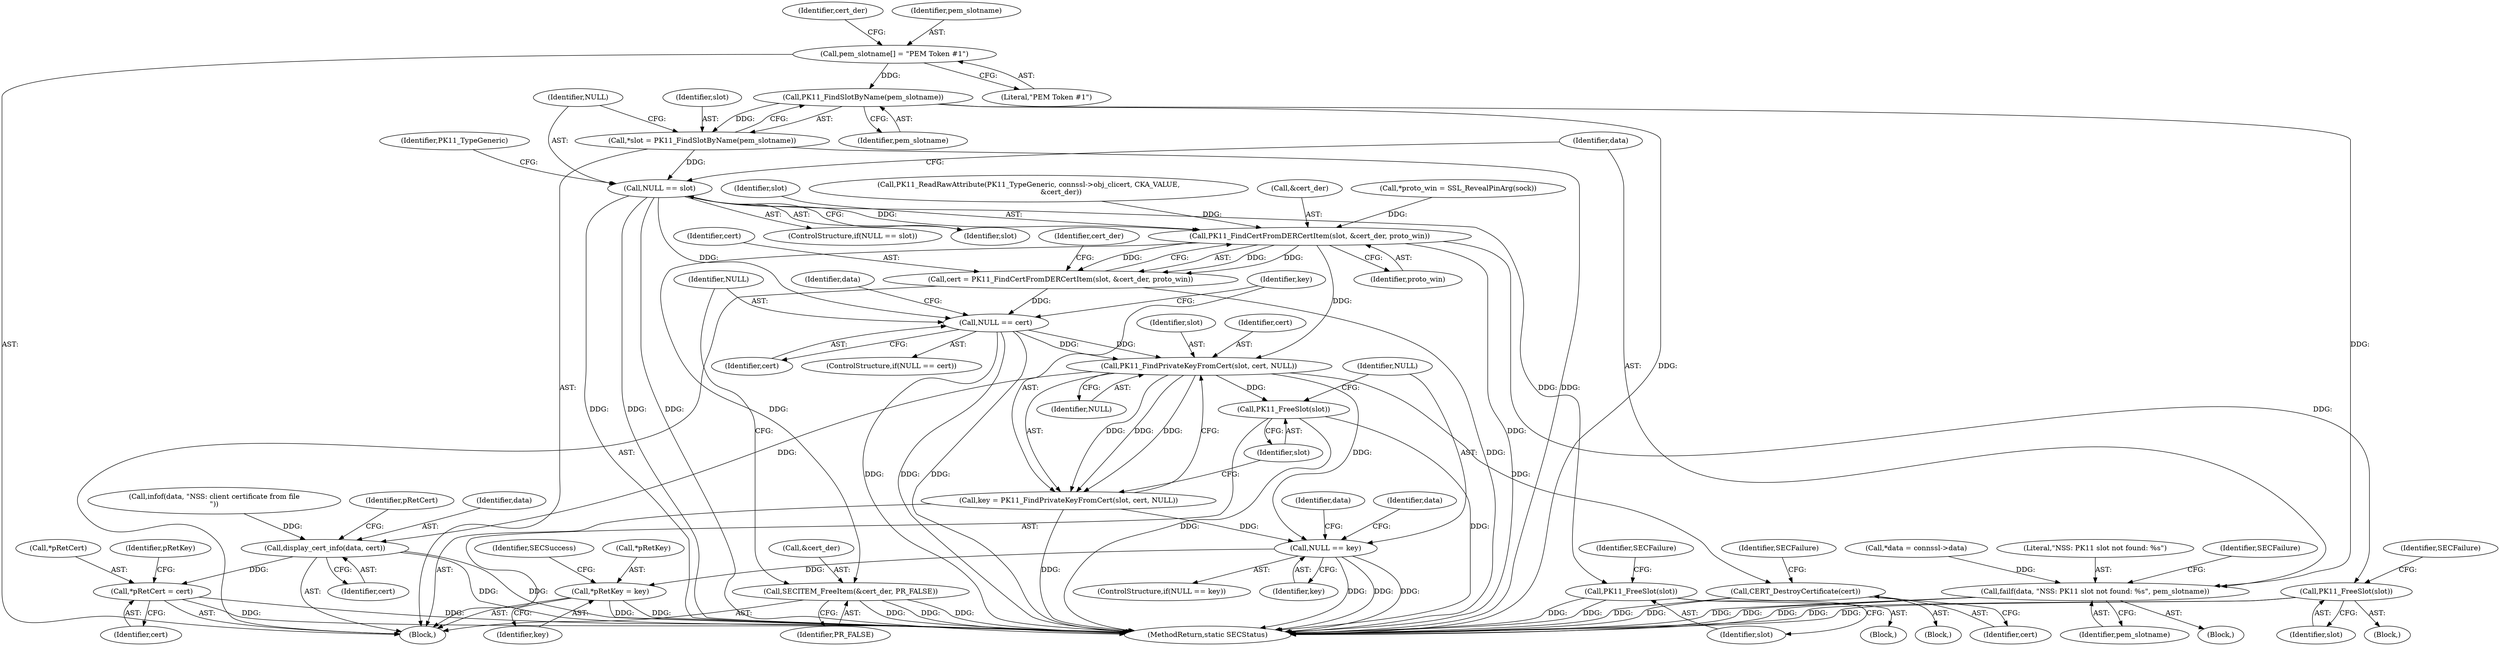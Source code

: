 digraph "1_curl_curl-7_50_2~32@del" {
"1000134" [label="(Call,pem_slotname[] = \"PEM Token #1\")"];
"1000150" [label="(Call,PK11_FindSlotByName(pem_slotname))"];
"1000148" [label="(Call,*slot = PK11_FindSlotByName(pem_slotname))"];
"1000153" [label="(Call,NULL == slot)"];
"1000178" [label="(Call,PK11_FreeSlot(slot))"];
"1000184" [label="(Call,PK11_FindCertFromDERCertItem(slot, &cert_der, proto_win))"];
"1000182" [label="(Call,cert = PK11_FindCertFromDERCertItem(slot, &cert_der, proto_win))"];
"1000194" [label="(Call,NULL == cert)"];
"1000207" [label="(Call,PK11_FindPrivateKeyFromCert(slot, cert, NULL))"];
"1000205" [label="(Call,key = PK11_FindPrivateKeyFromCert(slot, cert, NULL))"];
"1000214" [label="(Call,NULL == key)"];
"1000235" [label="(Call,*pRetKey = key)"];
"1000211" [label="(Call,PK11_FreeSlot(slot))"];
"1000221" [label="(Call,CERT_DestroyCertificate(cert))"];
"1000228" [label="(Call,display_cert_info(data, cert))"];
"1000231" [label="(Call,*pRetCert = cert)"];
"1000189" [label="(Call,SECITEM_FreeItem(&cert_der, PR_FALSE))"];
"1000201" [label="(Call,PK11_FreeSlot(slot))"];
"1000157" [label="(Call,failf(data, \"NSS: PK11 slot not found: %s\", pem_slotname))"];
"1000208" [label="(Identifier,slot)"];
"1000149" [label="(Identifier,slot)"];
"1000229" [label="(Identifier,data)"];
"1000185" [label="(Identifier,slot)"];
"1000215" [label="(Identifier,NULL)"];
"1000193" [label="(ControlStructure,if(NULL == cert))"];
"1000190" [label="(Call,&cert_der)"];
"1000201" [label="(Call,PK11_FreeSlot(slot))"];
"1000225" [label="(Call,infof(data, \"NSS: client certificate from file\n\"))"];
"1000204" [label="(Identifier,SECFailure)"];
"1000213" [label="(ControlStructure,if(NULL == key))"];
"1000183" [label="(Identifier,cert)"];
"1000235" [label="(Call,*pRetKey = key)"];
"1000234" [label="(Identifier,cert)"];
"1000211" [label="(Call,PK11_FreeSlot(slot))"];
"1000219" [label="(Identifier,data)"];
"1000165" [label="(Call,PK11_ReadRawAttribute(PK11_TypeGeneric, connssl->obj_clicert, CKA_VALUE,\n                             &cert_der))"];
"1000307" [label="(MethodReturn,static SECStatus)"];
"1000202" [label="(Identifier,slot)"];
"1000162" [label="(Identifier,SECFailure)"];
"1000192" [label="(Identifier,PR_FALSE)"];
"1000132" [label="(Block,)"];
"1000230" [label="(Identifier,cert)"];
"1000205" [label="(Call,key = PK11_FindPrivateKeyFromCert(slot, cert, NULL))"];
"1000117" [label="(Call,*data = connssl->data)"];
"1000153" [label="(Call,NULL == slot)"];
"1000150" [label="(Call,PK11_FindSlotByName(pem_slotname))"];
"1000189" [label="(Call,SECITEM_FreeItem(&cert_der, PR_FALSE))"];
"1000191" [label="(Identifier,cert_der)"];
"1000199" [label="(Identifier,data)"];
"1000214" [label="(Call,NULL == key)"];
"1000231" [label="(Call,*pRetCert = cert)"];
"1000181" [label="(Identifier,SECFailure)"];
"1000160" [label="(Identifier,pem_slotname)"];
"1000196" [label="(Identifier,cert)"];
"1000195" [label="(Identifier,NULL)"];
"1000151" [label="(Identifier,pem_slotname)"];
"1000134" [label="(Call,pem_slotname[] = \"PEM Token #1\")"];
"1000136" [label="(Literal,\"PEM Token #1\")"];
"1000184" [label="(Call,PK11_FindCertFromDERCertItem(slot, &cert_der, proto_win))"];
"1000209" [label="(Identifier,cert)"];
"1000226" [label="(Identifier,data)"];
"1000166" [label="(Identifier,PK11_TypeGeneric)"];
"1000156" [label="(Block,)"];
"1000240" [label="(Identifier,SECSuccess)"];
"1000188" [label="(Identifier,proto_win)"];
"1000232" [label="(Call,*pRetCert)"];
"1000186" [label="(Call,&cert_der)"];
"1000141" [label="(Call,*proto_win = SSL_RevealPinArg(sock))"];
"1000217" [label="(Block,)"];
"1000212" [label="(Identifier,slot)"];
"1000238" [label="(Identifier,key)"];
"1000236" [label="(Call,*pRetKey)"];
"1000154" [label="(Identifier,NULL)"];
"1000194" [label="(Call,NULL == cert)"];
"1000152" [label="(ControlStructure,if(NULL == slot))"];
"1000237" [label="(Identifier,pRetKey)"];
"1000224" [label="(Identifier,SECFailure)"];
"1000139" [label="(Identifier,cert_der)"];
"1000197" [label="(Block,)"];
"1000135" [label="(Identifier,pem_slotname)"];
"1000148" [label="(Call,*slot = PK11_FindSlotByName(pem_slotname))"];
"1000221" [label="(Call,CERT_DestroyCertificate(cert))"];
"1000206" [label="(Identifier,key)"];
"1000210" [label="(Identifier,NULL)"];
"1000222" [label="(Identifier,cert)"];
"1000228" [label="(Call,display_cert_info(data, cert))"];
"1000159" [label="(Literal,\"NSS: PK11 slot not found: %s\")"];
"1000179" [label="(Identifier,slot)"];
"1000157" [label="(Call,failf(data, \"NSS: PK11 slot not found: %s\", pem_slotname))"];
"1000158" [label="(Identifier,data)"];
"1000155" [label="(Identifier,slot)"];
"1000174" [label="(Block,)"];
"1000182" [label="(Call,cert = PK11_FindCertFromDERCertItem(slot, &cert_der, proto_win))"];
"1000178" [label="(Call,PK11_FreeSlot(slot))"];
"1000216" [label="(Identifier,key)"];
"1000233" [label="(Identifier,pRetCert)"];
"1000207" [label="(Call,PK11_FindPrivateKeyFromCert(slot, cert, NULL))"];
"1000134" -> "1000132"  [label="AST: "];
"1000134" -> "1000136"  [label="CFG: "];
"1000135" -> "1000134"  [label="AST: "];
"1000136" -> "1000134"  [label="AST: "];
"1000139" -> "1000134"  [label="CFG: "];
"1000134" -> "1000150"  [label="DDG: "];
"1000150" -> "1000148"  [label="AST: "];
"1000150" -> "1000151"  [label="CFG: "];
"1000151" -> "1000150"  [label="AST: "];
"1000148" -> "1000150"  [label="CFG: "];
"1000150" -> "1000307"  [label="DDG: "];
"1000150" -> "1000148"  [label="DDG: "];
"1000150" -> "1000157"  [label="DDG: "];
"1000148" -> "1000132"  [label="AST: "];
"1000149" -> "1000148"  [label="AST: "];
"1000154" -> "1000148"  [label="CFG: "];
"1000148" -> "1000307"  [label="DDG: "];
"1000148" -> "1000153"  [label="DDG: "];
"1000153" -> "1000152"  [label="AST: "];
"1000153" -> "1000155"  [label="CFG: "];
"1000154" -> "1000153"  [label="AST: "];
"1000155" -> "1000153"  [label="AST: "];
"1000158" -> "1000153"  [label="CFG: "];
"1000166" -> "1000153"  [label="CFG: "];
"1000153" -> "1000307"  [label="DDG: "];
"1000153" -> "1000307"  [label="DDG: "];
"1000153" -> "1000307"  [label="DDG: "];
"1000153" -> "1000178"  [label="DDG: "];
"1000153" -> "1000184"  [label="DDG: "];
"1000153" -> "1000194"  [label="DDG: "];
"1000178" -> "1000174"  [label="AST: "];
"1000178" -> "1000179"  [label="CFG: "];
"1000179" -> "1000178"  [label="AST: "];
"1000181" -> "1000178"  [label="CFG: "];
"1000178" -> "1000307"  [label="DDG: "];
"1000178" -> "1000307"  [label="DDG: "];
"1000184" -> "1000182"  [label="AST: "];
"1000184" -> "1000188"  [label="CFG: "];
"1000185" -> "1000184"  [label="AST: "];
"1000186" -> "1000184"  [label="AST: "];
"1000188" -> "1000184"  [label="AST: "];
"1000182" -> "1000184"  [label="CFG: "];
"1000184" -> "1000307"  [label="DDG: "];
"1000184" -> "1000182"  [label="DDG: "];
"1000184" -> "1000182"  [label="DDG: "];
"1000184" -> "1000182"  [label="DDG: "];
"1000165" -> "1000184"  [label="DDG: "];
"1000141" -> "1000184"  [label="DDG: "];
"1000184" -> "1000189"  [label="DDG: "];
"1000184" -> "1000201"  [label="DDG: "];
"1000184" -> "1000207"  [label="DDG: "];
"1000182" -> "1000132"  [label="AST: "];
"1000183" -> "1000182"  [label="AST: "];
"1000191" -> "1000182"  [label="CFG: "];
"1000182" -> "1000307"  [label="DDG: "];
"1000182" -> "1000194"  [label="DDG: "];
"1000194" -> "1000193"  [label="AST: "];
"1000194" -> "1000196"  [label="CFG: "];
"1000195" -> "1000194"  [label="AST: "];
"1000196" -> "1000194"  [label="AST: "];
"1000199" -> "1000194"  [label="CFG: "];
"1000206" -> "1000194"  [label="CFG: "];
"1000194" -> "1000307"  [label="DDG: "];
"1000194" -> "1000307"  [label="DDG: "];
"1000194" -> "1000307"  [label="DDG: "];
"1000194" -> "1000207"  [label="DDG: "];
"1000194" -> "1000207"  [label="DDG: "];
"1000207" -> "1000205"  [label="AST: "];
"1000207" -> "1000210"  [label="CFG: "];
"1000208" -> "1000207"  [label="AST: "];
"1000209" -> "1000207"  [label="AST: "];
"1000210" -> "1000207"  [label="AST: "];
"1000205" -> "1000207"  [label="CFG: "];
"1000207" -> "1000205"  [label="DDG: "];
"1000207" -> "1000205"  [label="DDG: "];
"1000207" -> "1000205"  [label="DDG: "];
"1000207" -> "1000211"  [label="DDG: "];
"1000207" -> "1000214"  [label="DDG: "];
"1000207" -> "1000221"  [label="DDG: "];
"1000207" -> "1000228"  [label="DDG: "];
"1000205" -> "1000132"  [label="AST: "];
"1000206" -> "1000205"  [label="AST: "];
"1000212" -> "1000205"  [label="CFG: "];
"1000205" -> "1000307"  [label="DDG: "];
"1000205" -> "1000214"  [label="DDG: "];
"1000214" -> "1000213"  [label="AST: "];
"1000214" -> "1000216"  [label="CFG: "];
"1000215" -> "1000214"  [label="AST: "];
"1000216" -> "1000214"  [label="AST: "];
"1000219" -> "1000214"  [label="CFG: "];
"1000226" -> "1000214"  [label="CFG: "];
"1000214" -> "1000307"  [label="DDG: "];
"1000214" -> "1000307"  [label="DDG: "];
"1000214" -> "1000307"  [label="DDG: "];
"1000214" -> "1000235"  [label="DDG: "];
"1000235" -> "1000132"  [label="AST: "];
"1000235" -> "1000238"  [label="CFG: "];
"1000236" -> "1000235"  [label="AST: "];
"1000238" -> "1000235"  [label="AST: "];
"1000240" -> "1000235"  [label="CFG: "];
"1000235" -> "1000307"  [label="DDG: "];
"1000235" -> "1000307"  [label="DDG: "];
"1000211" -> "1000132"  [label="AST: "];
"1000211" -> "1000212"  [label="CFG: "];
"1000212" -> "1000211"  [label="AST: "];
"1000215" -> "1000211"  [label="CFG: "];
"1000211" -> "1000307"  [label="DDG: "];
"1000211" -> "1000307"  [label="DDG: "];
"1000221" -> "1000217"  [label="AST: "];
"1000221" -> "1000222"  [label="CFG: "];
"1000222" -> "1000221"  [label="AST: "];
"1000224" -> "1000221"  [label="CFG: "];
"1000221" -> "1000307"  [label="DDG: "];
"1000221" -> "1000307"  [label="DDG: "];
"1000228" -> "1000132"  [label="AST: "];
"1000228" -> "1000230"  [label="CFG: "];
"1000229" -> "1000228"  [label="AST: "];
"1000230" -> "1000228"  [label="AST: "];
"1000233" -> "1000228"  [label="CFG: "];
"1000228" -> "1000307"  [label="DDG: "];
"1000228" -> "1000307"  [label="DDG: "];
"1000225" -> "1000228"  [label="DDG: "];
"1000228" -> "1000231"  [label="DDG: "];
"1000231" -> "1000132"  [label="AST: "];
"1000231" -> "1000234"  [label="CFG: "];
"1000232" -> "1000231"  [label="AST: "];
"1000234" -> "1000231"  [label="AST: "];
"1000237" -> "1000231"  [label="CFG: "];
"1000231" -> "1000307"  [label="DDG: "];
"1000231" -> "1000307"  [label="DDG: "];
"1000189" -> "1000132"  [label="AST: "];
"1000189" -> "1000192"  [label="CFG: "];
"1000190" -> "1000189"  [label="AST: "];
"1000192" -> "1000189"  [label="AST: "];
"1000195" -> "1000189"  [label="CFG: "];
"1000189" -> "1000307"  [label="DDG: "];
"1000189" -> "1000307"  [label="DDG: "];
"1000189" -> "1000307"  [label="DDG: "];
"1000201" -> "1000197"  [label="AST: "];
"1000201" -> "1000202"  [label="CFG: "];
"1000202" -> "1000201"  [label="AST: "];
"1000204" -> "1000201"  [label="CFG: "];
"1000201" -> "1000307"  [label="DDG: "];
"1000201" -> "1000307"  [label="DDG: "];
"1000157" -> "1000156"  [label="AST: "];
"1000157" -> "1000160"  [label="CFG: "];
"1000158" -> "1000157"  [label="AST: "];
"1000159" -> "1000157"  [label="AST: "];
"1000160" -> "1000157"  [label="AST: "];
"1000162" -> "1000157"  [label="CFG: "];
"1000157" -> "1000307"  [label="DDG: "];
"1000157" -> "1000307"  [label="DDG: "];
"1000157" -> "1000307"  [label="DDG: "];
"1000117" -> "1000157"  [label="DDG: "];
}
